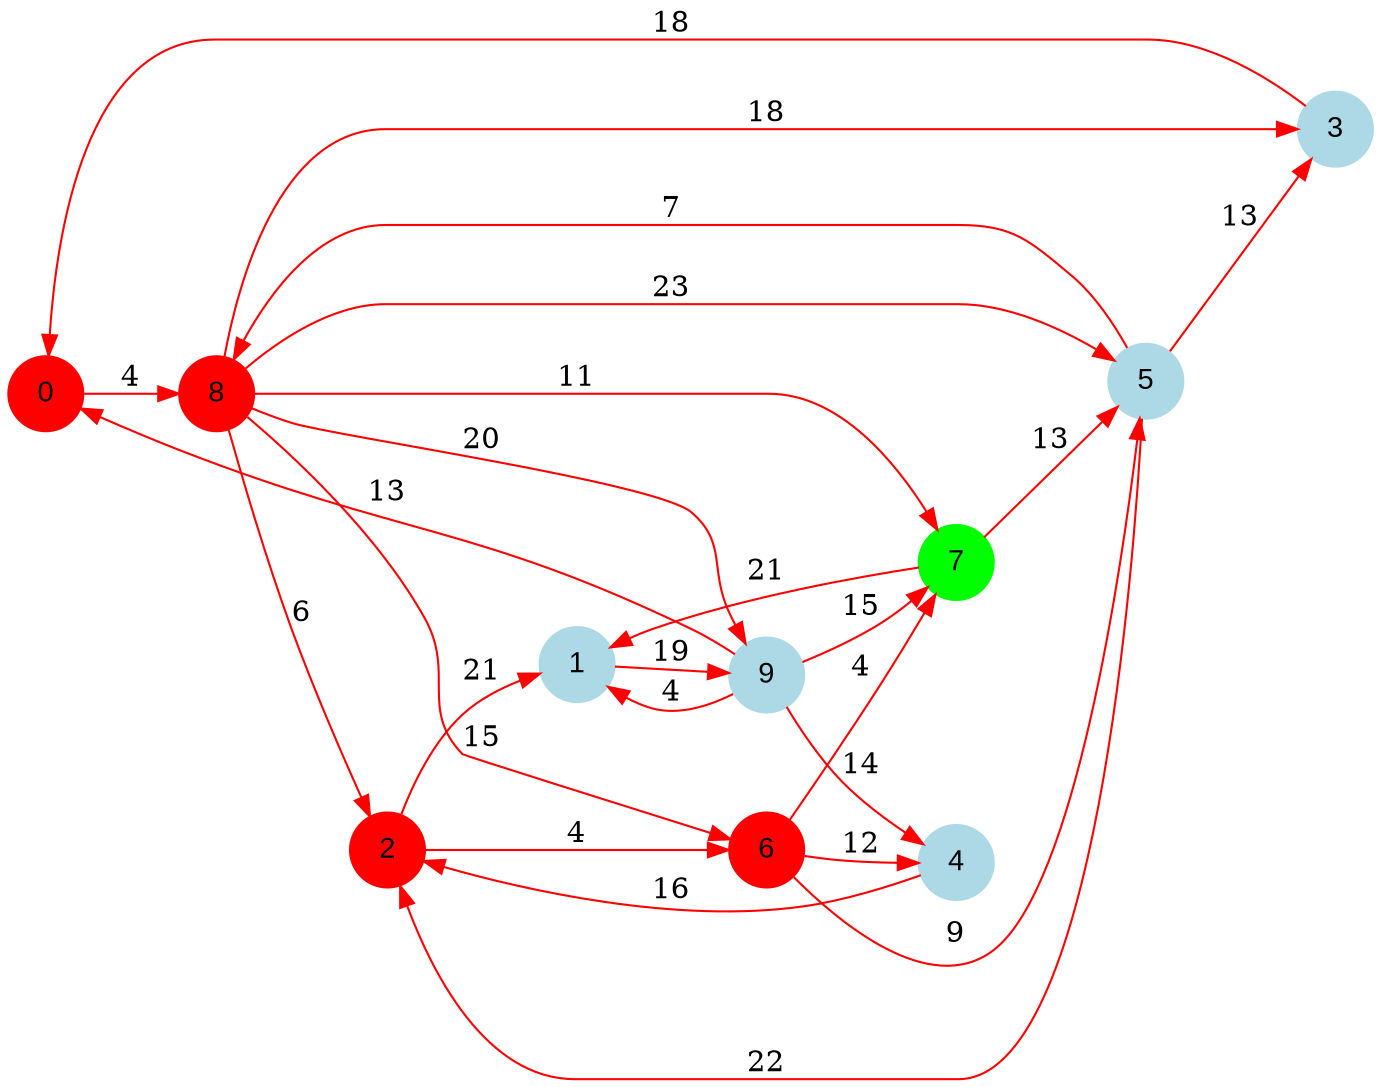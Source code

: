 digraph graphe {
rankdir = LR;
edge [color=red];
0 [fontname="Arial", shape = circle, color=red, style=filled];
1 [fontname="Arial", shape = circle, color=lightblue, style=filled];
2 [fontname="Arial", shape = circle, color=red, style=filled];
3 [fontname="Arial", shape = circle, color=lightblue, style=filled];
4 [fontname="Arial", shape = circle, color=lightblue, style=filled];
5 [fontname="Arial", shape = circle, color=lightblue, style=filled];
6 [fontname="Arial", shape = circle, color=red, style=filled];
7 [fontname="Arial", shape = circle, color=green, style=filled];
8 [fontname="Arial", shape = circle, color=red, style=filled];
9 [fontname="Arial", shape = circle, color=lightblue, style=filled];
	0 -> 8 [label = "4"];
	1 -> 9 [label = "19"];
	2 -> 1 [label = "21"];
	2 -> 6 [label = "4"];
	3 -> 0 [label = "18"];
	4 -> 2 [label = "16"];
	5 -> 2 [label = "22"];
	5 -> 3 [label = "13"];
	5 -> 8 [label = "7"];
	6 -> 4 [label = "12"];
	6 -> 5 [label = "9"];
	6 -> 7 [label = "4"];
	7 -> 1 [label = "21"];
	7 -> 5 [label = "13"];
	8 -> 2 [label = "6"];
	8 -> 3 [label = "18"];
	8 -> 5 [label = "23"];
	8 -> 6 [label = "15"];
	8 -> 7 [label = "11"];
	8 -> 9 [label = "20"];
	9 -> 0 [label = "13"];
	9 -> 1 [label = "4"];
	9 -> 4 [label = "14"];
	9 -> 7 [label = "15"];
}